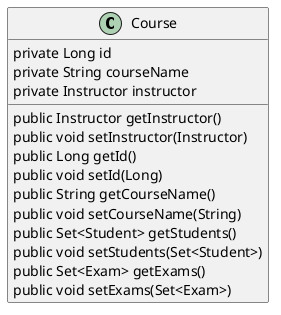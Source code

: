 @startuml
skinparam classAttributeIconSize 0
class Course {
    private Long id
    private String courseName
    private Instructor instructor
    public Instructor getInstructor()
    public void setInstructor(Instructor)
    public Long getId()
    public void setId(Long)
    public String getCourseName()
    public void setCourseName(String)
    public Set<Student> getStudents()
    public void setStudents(Set<Student>)
    public Set<Exam> getExams()
    public void setExams(Set<Exam>)
}
@enduml
